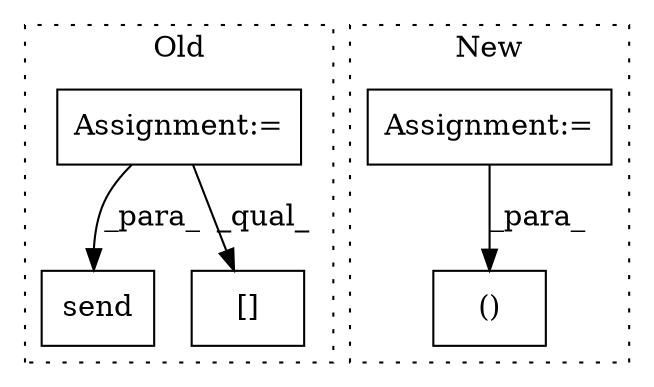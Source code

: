 digraph G {
subgraph cluster0 {
1 [label="send" a="32" s="1805,1818" l="5,1" shape="box"];
4 [label="Assignment:=" a="7" s="1151" l="1" shape="box"];
5 [label="[]" a="2" s="1862,1869" l="6,1" shape="box"];
label = "Old";
style="dotted";
}
subgraph cluster1 {
2 [label="()" a="106" s="1945" l="66" shape="box"];
3 [label="Assignment:=" a="7" s="1867" l="1" shape="box"];
label = "New";
style="dotted";
}
3 -> 2 [label="_para_"];
4 -> 5 [label="_qual_"];
4 -> 1 [label="_para_"];
}